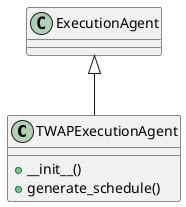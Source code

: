 @startuml
class TWAPExecutionAgent {
  + __init__()
  + generate_schedule()
}
ExecutionAgent <|-- TWAPExecutionAgent
@enduml